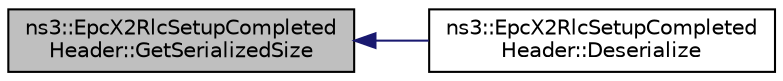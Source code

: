 digraph "ns3::EpcX2RlcSetupCompletedHeader::GetSerializedSize"
{
  edge [fontname="Helvetica",fontsize="10",labelfontname="Helvetica",labelfontsize="10"];
  node [fontname="Helvetica",fontsize="10",shape=record];
  rankdir="LR";
  Node1 [label="ns3::EpcX2RlcSetupCompleted\lHeader::GetSerializedSize",height=0.2,width=0.4,color="black", fillcolor="grey75", style="filled", fontcolor="black"];
  Node1 -> Node2 [dir="back",color="midnightblue",fontsize="10",style="solid"];
  Node2 [label="ns3::EpcX2RlcSetupCompleted\lHeader::Deserialize",height=0.2,width=0.4,color="black", fillcolor="white", style="filled",URL="$d1/d9e/classns3_1_1EpcX2RlcSetupCompletedHeader.html#a5783e770215cc2853cd660b8384cf03a"];
}
